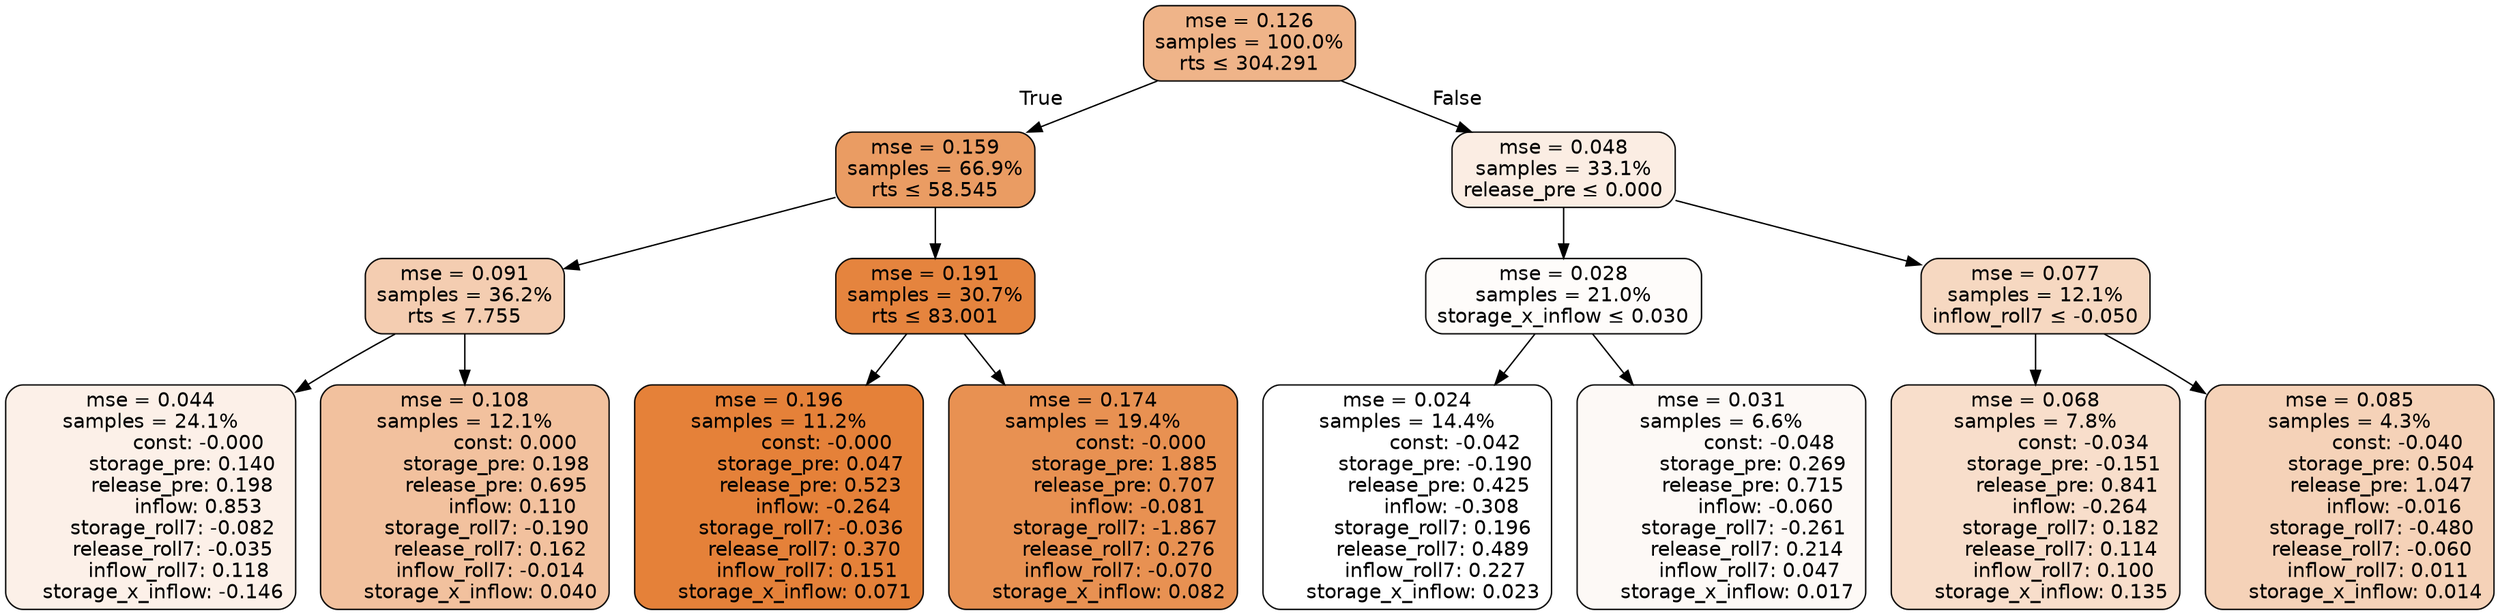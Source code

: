digraph tree {
bgcolor="transparent"
node [shape=rectangle, style="filled, rounded", color="black", fontname=helvetica] ;
edge [fontname=helvetica] ;
	"0" [label="mse = 0.126
samples = 100.0%
rts &le; 304.291", fillcolor="#efb489"]
	"1" [label="mse = 0.159
samples = 66.9%
rts &le; 58.545", fillcolor="#ea9c63"]
	"2" [label="mse = 0.091
samples = 36.2%
rts &le; 7.755", fillcolor="#f4cdb1"]
	"3" [label="mse = 0.044
samples = 24.1%
               const: -0.000
          storage_pre: 0.140
          release_pre: 0.198
               inflow: 0.853
       storage_roll7: -0.082
       release_roll7: -0.035
         inflow_roll7: 0.118
    storage_x_inflow: -0.146", fillcolor="#fcf0e8"]
	"4" [label="mse = 0.108
samples = 12.1%
                const: 0.000
          storage_pre: 0.198
          release_pre: 0.695
               inflow: 0.110
       storage_roll7: -0.190
        release_roll7: 0.162
        inflow_roll7: -0.014
     storage_x_inflow: 0.040", fillcolor="#f2c19e"]
	"5" [label="mse = 0.191
samples = 30.7%
rts &le; 83.001", fillcolor="#e5843e"]
	"6" [label="mse = 0.196
samples = 11.2%
               const: -0.000
          storage_pre: 0.047
          release_pre: 0.523
              inflow: -0.264
       storage_roll7: -0.036
        release_roll7: 0.370
         inflow_roll7: 0.151
     storage_x_inflow: 0.071", fillcolor="#e58139"]
	"7" [label="mse = 0.174
samples = 19.4%
               const: -0.000
          storage_pre: 1.885
          release_pre: 0.707
              inflow: -0.081
       storage_roll7: -1.867
        release_roll7: 0.276
        inflow_roll7: -0.070
     storage_x_inflow: 0.082", fillcolor="#e89152"]
	"8" [label="mse = 0.048
samples = 33.1%
release_pre &le; 0.000", fillcolor="#fbede3"]
	"9" [label="mse = 0.028
samples = 21.0%
storage_x_inflow &le; 0.030", fillcolor="#fefcfa"]
	"10" [label="mse = 0.024
samples = 14.4%
               const: -0.042
         storage_pre: -0.190
          release_pre: 0.425
              inflow: -0.308
        storage_roll7: 0.196
        release_roll7: 0.489
         inflow_roll7: 0.227
     storage_x_inflow: 0.023", fillcolor="#ffffff"]
	"11" [label="mse = 0.031
samples = 6.6%
               const: -0.048
          storage_pre: 0.269
          release_pre: 0.715
              inflow: -0.060
       storage_roll7: -0.261
        release_roll7: 0.214
         inflow_roll7: 0.047
     storage_x_inflow: 0.017", fillcolor="#fdf9f6"]
	"12" [label="mse = 0.077
samples = 12.1%
inflow_roll7 &le; -0.050", fillcolor="#f6d8c1"]
	"13" [label="mse = 0.068
samples = 7.8%
               const: -0.034
         storage_pre: -0.151
          release_pre: 0.841
              inflow: -0.264
        storage_roll7: 0.182
        release_roll7: 0.114
         inflow_roll7: 0.100
     storage_x_inflow: 0.135", fillcolor="#f8decb"]
	"14" [label="mse = 0.085
samples = 4.3%
               const: -0.040
          storage_pre: 0.504
          release_pre: 1.047
              inflow: -0.016
       storage_roll7: -0.480
       release_roll7: -0.060
         inflow_roll7: 0.011
     storage_x_inflow: 0.014", fillcolor="#f5d2b8"]

	"0" -> "1" [labeldistance=2.5, labelangle=45, headlabel="True"]
	"1" -> "2"
	"2" -> "3"
	"2" -> "4"
	"1" -> "5"
	"5" -> "6"
	"5" -> "7"
	"0" -> "8" [labeldistance=2.5, labelangle=-45, headlabel="False"]
	"8" -> "9"
	"9" -> "10"
	"9" -> "11"
	"8" -> "12"
	"12" -> "13"
	"12" -> "14"
}